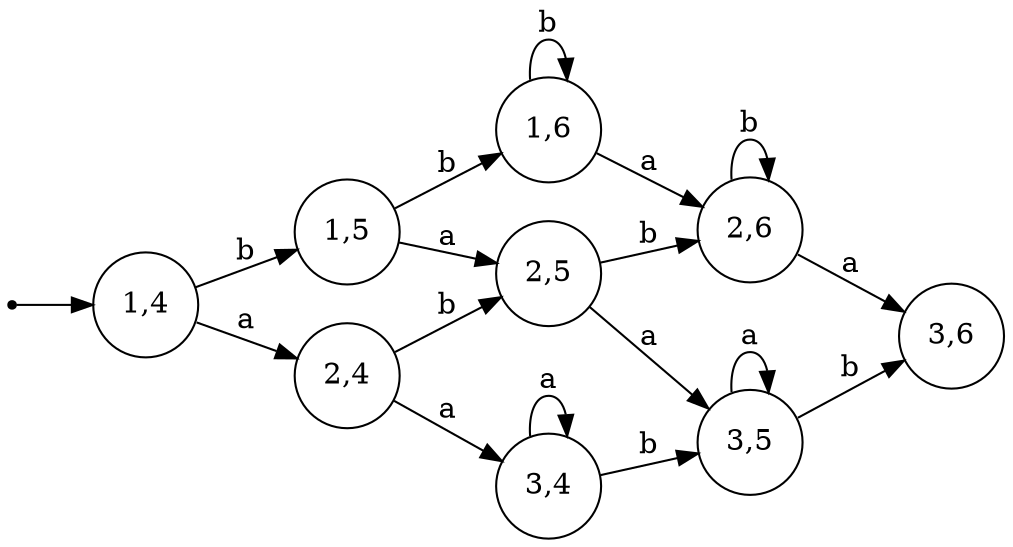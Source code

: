 digraph "Test1 intersection Test2" {
	graph [rankdir=LR]
	node [shape=circle]
	0 [shape=point]
	0 -> "1,4"
	"1,4" -> "1,5" [label=b]
	"1,4" -> "2,4" [label=a]
	"1,5" -> "1,6" [label=b]
	"1,5" -> "2,5" [label=a]
	"1,6" -> "1,6" [label=b]
	"1,6" -> "2,6" [label=a]
	"2,4" -> "2,5" [label=b]
	"2,4" -> "3,4" [label=a]
	"2,5" -> "2,6" [label=b]
	"2,5" -> "3,5" [label=a]
	"2,6" -> "2,6" [label=b]
	"2,6" -> "3,6" [label=a]
	"3,4" -> "3,5" [label=b]
	"3,4" -> "3,4" [label=a]
	"3,5" -> "3,6" [label=b]
	"3,5" -> "3,5" [label=a]
}
